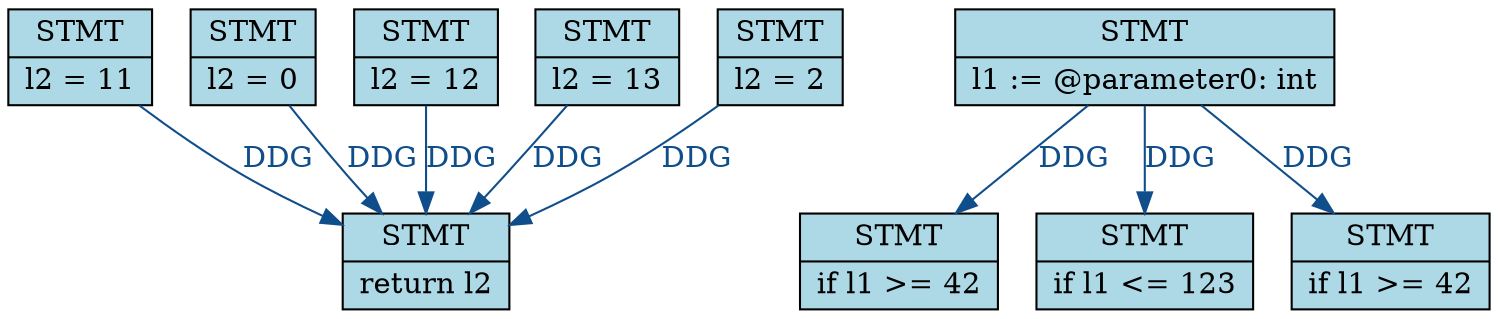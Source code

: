 digraph DDG {
	rankdir=TB;
	node [style=filled, shape=record];
	edge [style=filled]	"6038503" [label="{<f0> STMT | <f1> l2 = 11}", fillcolor="lightblue"];
	"-953248787" [label="{<f0> STMT | <f1> return l2}", fillcolor="lightblue"];
	"1529537713" [label="{<f0> STMT | <f1> l2 = 0}", fillcolor="lightblue"];
	"980271191" [label="{<f0> STMT | <f1> l2 = 12}", fillcolor="lightblue"];
	"-818068995" [label="{<f0> STMT | <f1> l2 = 13}", fillcolor="lightblue"];
	"-1921436809" [label="{<f0> STMT | <f1> l2 = 2}", fillcolor="lightblue"];
	"-742757110" [label="{<f0> STMT | <f1> l1 := @parameter0: int}", fillcolor="lightblue"];
	"666516962" [label="{<f0> STMT | <f1> if l1 &gt;= 42}", fillcolor="lightblue"];
	"812363896" [label="{<f0> STMT | <f1> if l1 &lt;= 123}", fillcolor="lightblue"];
	"1438890961" [label="{<f0> STMT | <f1> if l1 &gt;= 42}", fillcolor="lightblue"];
	"6038503" -> "-953248787"[label="DDG", color="dodgerblue4", fontcolor="dodgerblue4"];
	"1529537713" -> "-953248787"[label="DDG", color="dodgerblue4", fontcolor="dodgerblue4"];
	"980271191" -> "-953248787"[label="DDG", color="dodgerblue4", fontcolor="dodgerblue4"];
	"-818068995" -> "-953248787"[label="DDG", color="dodgerblue4", fontcolor="dodgerblue4"];
	"-1921436809" -> "-953248787"[label="DDG", color="dodgerblue4", fontcolor="dodgerblue4"];
	"-742757110" -> "666516962"[label="DDG", color="dodgerblue4", fontcolor="dodgerblue4"];
	"-742757110" -> "812363896"[label="DDG", color="dodgerblue4", fontcolor="dodgerblue4"];
	"-742757110" -> "1438890961"[label="DDG", color="dodgerblue4", fontcolor="dodgerblue4"];
}

